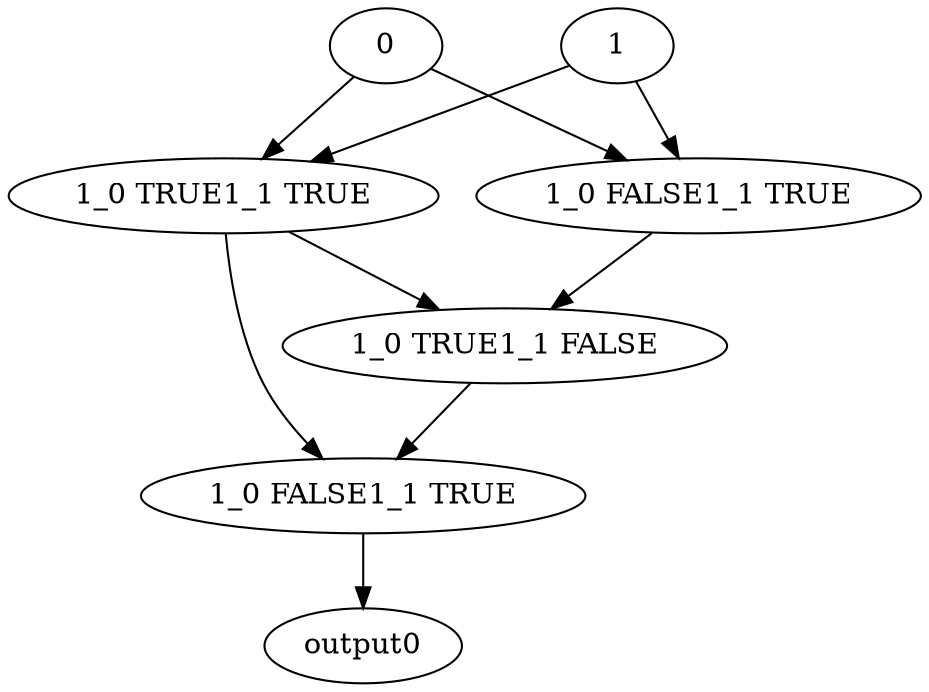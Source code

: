 digraph {
0 -> 2;
1 -> 2;
0 -> 3;
1 -> 3;
2 -> 4;
3 -> 4;
3 -> 5;
4 -> 5;
2 [ label = "0_0 FALSE0_1 FALSE"];
2 [ label = "1_0 FALSE1_1 TRUE"];
3 [ label = "0_0 FALSE0_1 TRUE"];
3 [ label = "1_0 TRUE1_1 TRUE"];
4 [ label = "0_0 TRUE0_1 FALSE"];
4 [ label = "1_0 TRUE1_1 FALSE"];
5 [ label = "0_0 FALSE0_1 FALSE"];
5 [ label = "1_0 FALSE1_1 TRUE"];
5 -> output0 
}
